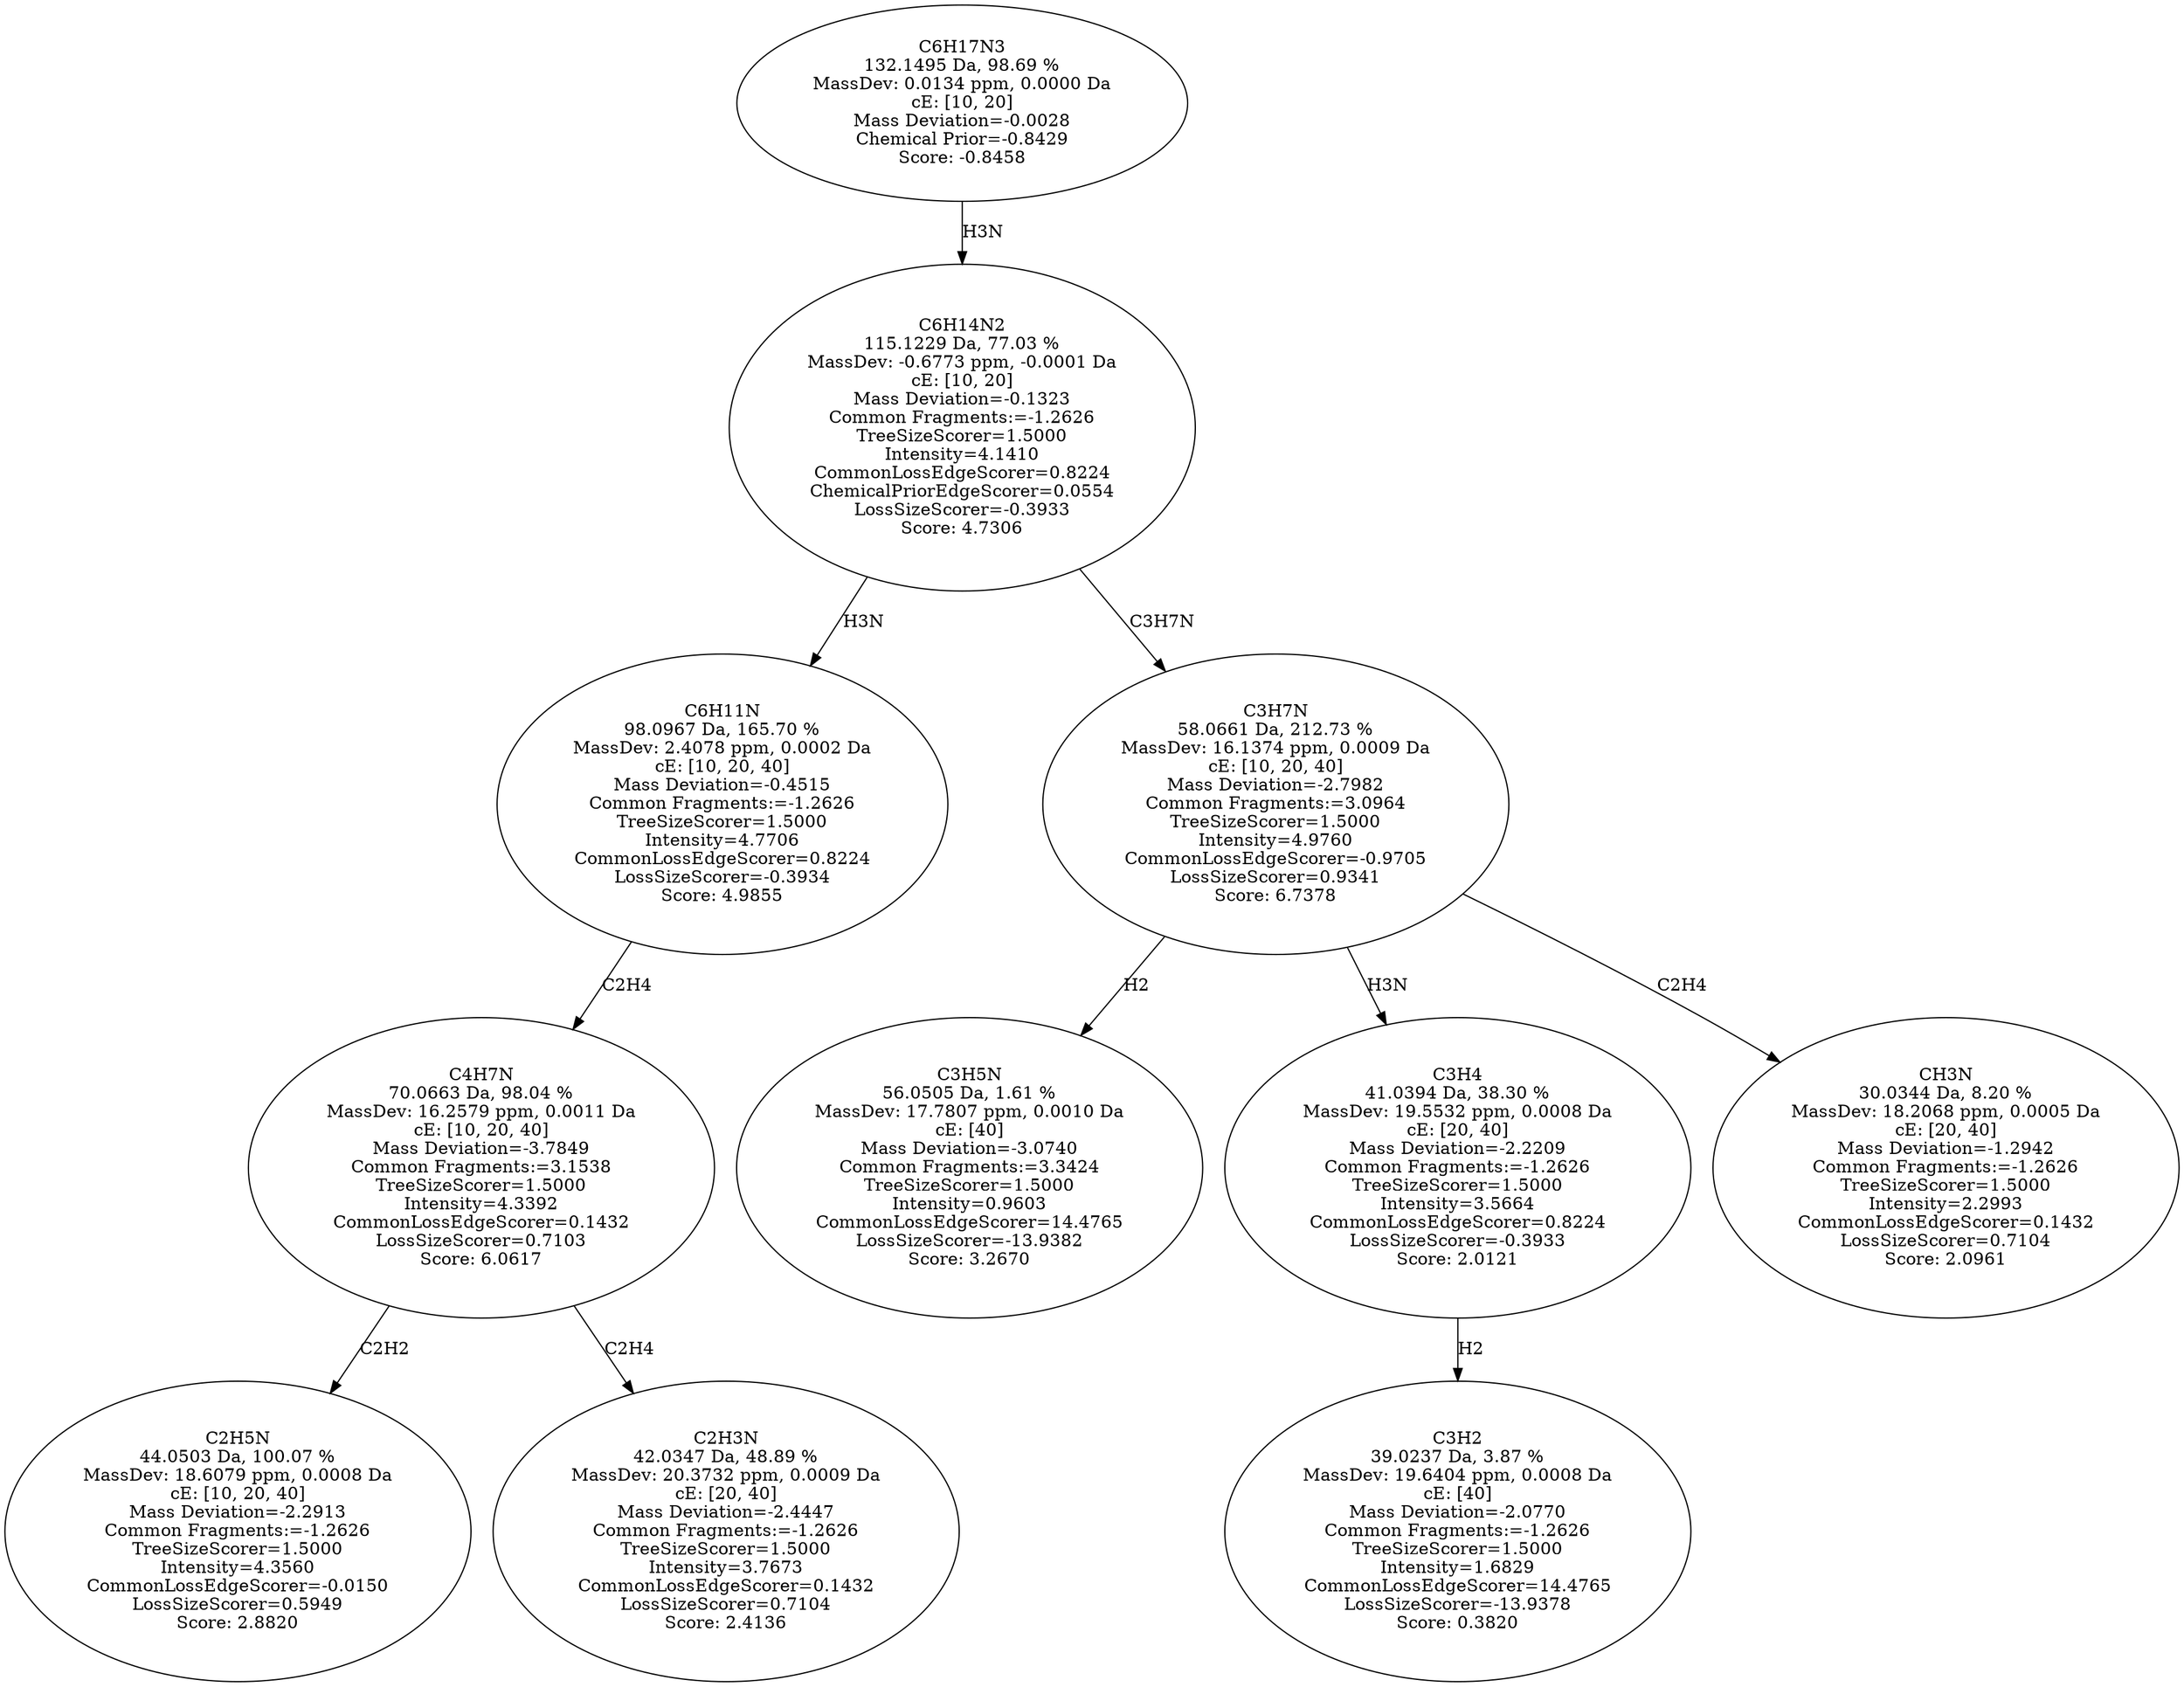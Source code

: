 strict digraph {
v1 [label="C2H5N\n44.0503 Da, 100.07 %\nMassDev: 18.6079 ppm, 0.0008 Da\ncE: [10, 20, 40]\nMass Deviation=-2.2913\nCommon Fragments:=-1.2626\nTreeSizeScorer=1.5000\nIntensity=4.3560\nCommonLossEdgeScorer=-0.0150\nLossSizeScorer=0.5949\nScore: 2.8820"];
v2 [label="C2H3N\n42.0347 Da, 48.89 %\nMassDev: 20.3732 ppm, 0.0009 Da\ncE: [20, 40]\nMass Deviation=-2.4447\nCommon Fragments:=-1.2626\nTreeSizeScorer=1.5000\nIntensity=3.7673\nCommonLossEdgeScorer=0.1432\nLossSizeScorer=0.7104\nScore: 2.4136"];
v3 [label="C4H7N\n70.0663 Da, 98.04 %\nMassDev: 16.2579 ppm, 0.0011 Da\ncE: [10, 20, 40]\nMass Deviation=-3.7849\nCommon Fragments:=3.1538\nTreeSizeScorer=1.5000\nIntensity=4.3392\nCommonLossEdgeScorer=0.1432\nLossSizeScorer=0.7103\nScore: 6.0617"];
v4 [label="C6H11N\n98.0967 Da, 165.70 %\nMassDev: 2.4078 ppm, 0.0002 Da\ncE: [10, 20, 40]\nMass Deviation=-0.4515\nCommon Fragments:=-1.2626\nTreeSizeScorer=1.5000\nIntensity=4.7706\nCommonLossEdgeScorer=0.8224\nLossSizeScorer=-0.3934\nScore: 4.9855"];
v5 [label="C3H5N\n56.0505 Da, 1.61 %\nMassDev: 17.7807 ppm, 0.0010 Da\ncE: [40]\nMass Deviation=-3.0740\nCommon Fragments:=3.3424\nTreeSizeScorer=1.5000\nIntensity=0.9603\nCommonLossEdgeScorer=14.4765\nLossSizeScorer=-13.9382\nScore: 3.2670"];
v6 [label="C3H2\n39.0237 Da, 3.87 %\nMassDev: 19.6404 ppm, 0.0008 Da\ncE: [40]\nMass Deviation=-2.0770\nCommon Fragments:=-1.2626\nTreeSizeScorer=1.5000\nIntensity=1.6829\nCommonLossEdgeScorer=14.4765\nLossSizeScorer=-13.9378\nScore: 0.3820"];
v7 [label="C3H4\n41.0394 Da, 38.30 %\nMassDev: 19.5532 ppm, 0.0008 Da\ncE: [20, 40]\nMass Deviation=-2.2209\nCommon Fragments:=-1.2626\nTreeSizeScorer=1.5000\nIntensity=3.5664\nCommonLossEdgeScorer=0.8224\nLossSizeScorer=-0.3933\nScore: 2.0121"];
v8 [label="CH3N\n30.0344 Da, 8.20 %\nMassDev: 18.2068 ppm, 0.0005 Da\ncE: [20, 40]\nMass Deviation=-1.2942\nCommon Fragments:=-1.2626\nTreeSizeScorer=1.5000\nIntensity=2.2993\nCommonLossEdgeScorer=0.1432\nLossSizeScorer=0.7104\nScore: 2.0961"];
v9 [label="C3H7N\n58.0661 Da, 212.73 %\nMassDev: 16.1374 ppm, 0.0009 Da\ncE: [10, 20, 40]\nMass Deviation=-2.7982\nCommon Fragments:=3.0964\nTreeSizeScorer=1.5000\nIntensity=4.9760\nCommonLossEdgeScorer=-0.9705\nLossSizeScorer=0.9341\nScore: 6.7378"];
v10 [label="C6H14N2\n115.1229 Da, 77.03 %\nMassDev: -0.6773 ppm, -0.0001 Da\ncE: [10, 20]\nMass Deviation=-0.1323\nCommon Fragments:=-1.2626\nTreeSizeScorer=1.5000\nIntensity=4.1410\nCommonLossEdgeScorer=0.8224\nChemicalPriorEdgeScorer=0.0554\nLossSizeScorer=-0.3933\nScore: 4.7306"];
v11 [label="C6H17N3\n132.1495 Da, 98.69 %\nMassDev: 0.0134 ppm, 0.0000 Da\ncE: [10, 20]\nMass Deviation=-0.0028\nChemical Prior=-0.8429\nScore: -0.8458"];
v3 -> v1 [label="C2H2"];
v3 -> v2 [label="C2H4"];
v4 -> v3 [label="C2H4"];
v10 -> v4 [label="H3N"];
v9 -> v5 [label="H2"];
v7 -> v6 [label="H2"];
v9 -> v7 [label="H3N"];
v9 -> v8 [label="C2H4"];
v10 -> v9 [label="C3H7N"];
v11 -> v10 [label="H3N"];
}